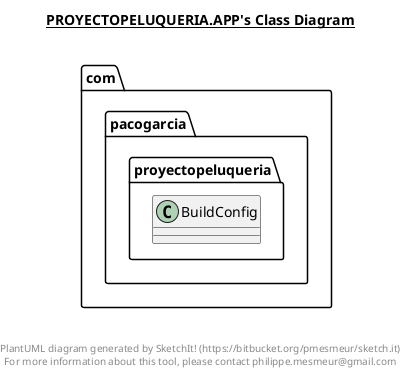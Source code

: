 @startuml

title __PROYECTOPELUQUERIA.APP's Class Diagram__\n

  namespace com.pacogarcia.proyectopeluqueria {
    class com.pacogarcia.proyectopeluqueria.BuildConfig {
    }
  }
  



right footer


PlantUML diagram generated by SketchIt! (https://bitbucket.org/pmesmeur/sketch.it)
For more information about this tool, please contact philippe.mesmeur@gmail.com
endfooter

@enduml
